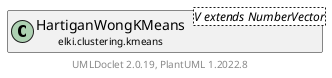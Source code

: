 @startuml
    remove .*\.(Instance|Par|Parameterizer|Factory)$
    set namespaceSeparator none
    hide empty fields
    hide empty methods

    class "<size:14>HartiganWongKMeans.Instance\n<size:10>elki.clustering.kmeans" as elki.clustering.kmeans.HartiganWongKMeans.Instance [[HartiganWongKMeans.Instance.html]] {
        ~secondary: WritableIntegerDataStore
        ~r1s: WritableDoubleDataStore
        ~ncp: int[]
        ~live: int[]
        ~itran: boolean[]
        ~an1: double[]
        ~an2: double[]
        -optries: int
        +Instance(Relation<? extends NumberVector>, NumberVectorDistance<?>, double[])
        #iterate(int): int
        -initialAssignToNearestCluster(): int
        -initialize(): void
        -optimalTransfer(): int
        -quickTransfer(): int
        -cacheR1(DBIDIter, NumberVector, int): double
        -transfer(DBIDRef, NumberVector, int, int): void
        #getLogger(): Logging
    }

    abstract class "<size:14>AbstractKMeans.Instance\n<size:10>elki.clustering.kmeans" as elki.clustering.kmeans.AbstractKMeans.Instance [[AbstractKMeans.Instance.html]] {
        {abstract} #iterate(int): int
        {abstract} #getLogger(): Logging
    }
    class "<size:14>HartiganWongKMeans\n<size:10>elki.clustering.kmeans" as elki.clustering.kmeans.HartiganWongKMeans<V extends NumberVector> [[HartiganWongKMeans.html]]

    elki.clustering.kmeans.AbstractKMeans.Instance <|-- elki.clustering.kmeans.HartiganWongKMeans.Instance
    elki.clustering.kmeans.HartiganWongKMeans +-- elki.clustering.kmeans.HartiganWongKMeans.Instance

    center footer UMLDoclet 2.0.19, PlantUML 1.2022.8
@enduml
